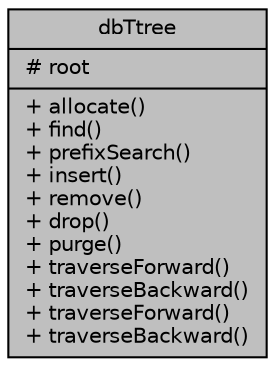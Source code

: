 digraph "dbTtree"
{
 // INTERACTIVE_SVG=YES
 // LATEX_PDF_SIZE
  edge [fontname="Helvetica",fontsize="10",labelfontname="Helvetica",labelfontsize="10"];
  node [fontname="Helvetica",fontsize="10",shape=record];
  Node1 [label="{dbTtree\n|# root\l|+ allocate()\l+ find()\l+ prefixSearch()\l+ insert()\l+ remove()\l+ drop()\l+ purge()\l+ traverseForward()\l+ traverseBackward()\l+ traverseForward()\l+ traverseBackward()\l}",height=0.2,width=0.4,color="black", fillcolor="grey75", style="filled", fontcolor="black",tooltip=" "];
}
